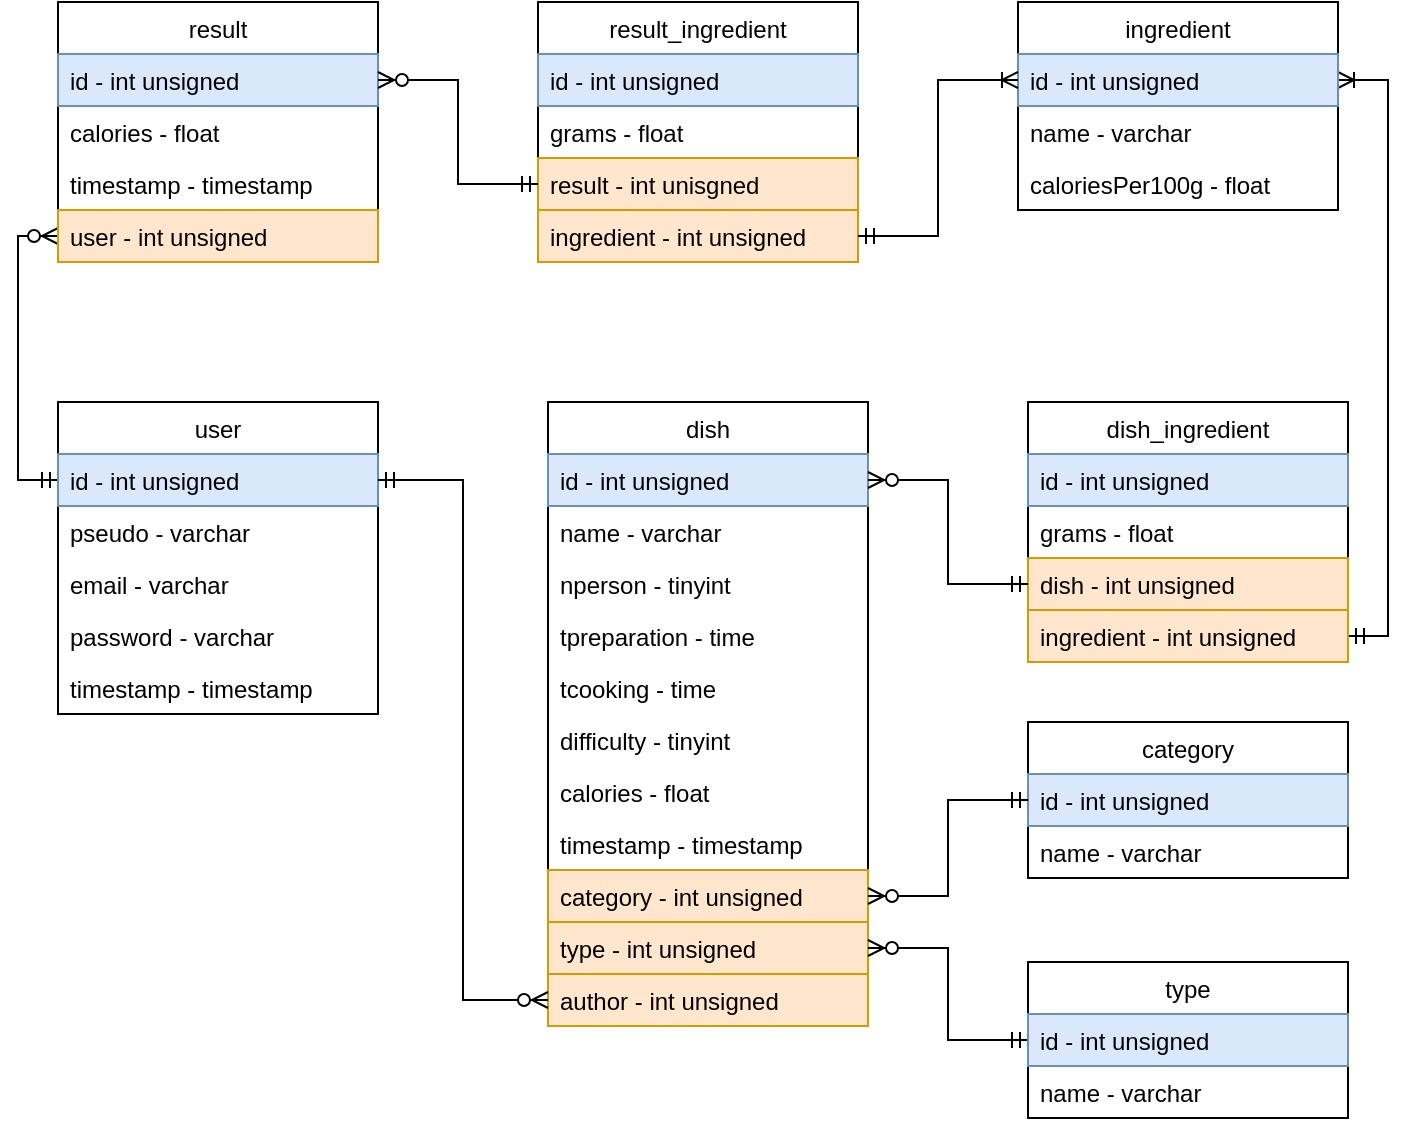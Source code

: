 <mxfile version="12.9.9" type="device"><diagram id="48UYbAcY7Ov-bog92U5c" name="Page-1"><mxGraphModel dx="1086" dy="806" grid="1" gridSize="10" guides="1" tooltips="1" connect="1" arrows="1" fold="1" page="1" pageScale="1" pageWidth="1169" pageHeight="827" math="0" shadow="0"><root><mxCell id="0"/><mxCell id="1" parent="0"/><mxCell id="a3Ff5y_dbophaupaYx4n-2" value="result_ingredient" style="swimlane;fontStyle=0;childLayout=stackLayout;horizontal=1;startSize=26;fillColor=none;horizontalStack=0;resizeParent=1;resizeParentMax=0;resizeLast=0;collapsible=1;marginBottom=0;" parent="1" vertex="1"><mxGeometry x="500" width="160" height="130" as="geometry"/></mxCell><mxCell id="a3Ff5y_dbophaupaYx4n-3" value="id - int unsigned" style="text;strokeColor=#6c8ebf;fillColor=#dae8fc;align=left;verticalAlign=top;spacingLeft=4;spacingRight=4;overflow=hidden;rotatable=0;points=[[0,0.5],[1,0.5]];portConstraint=eastwest;fontColor=#000000;" parent="a3Ff5y_dbophaupaYx4n-2" vertex="1"><mxGeometry y="26" width="160" height="26" as="geometry"/></mxCell><mxCell id="MjUZ3_e3ymeLR1fLBNp0-1" value="grams - float" style="text;align=left;verticalAlign=top;spacingLeft=4;spacingRight=4;overflow=hidden;rotatable=0;points=[[0,0.5],[1,0.5]];portConstraint=eastwest;" vertex="1" parent="a3Ff5y_dbophaupaYx4n-2"><mxGeometry y="52" width="160" height="26" as="geometry"/></mxCell><mxCell id="a3Ff5y_dbophaupaYx4n-5" value="result - int unisgned" style="text;strokeColor=#d79b00;fillColor=#ffe6cc;align=left;verticalAlign=top;spacingLeft=4;spacingRight=4;overflow=hidden;rotatable=0;points=[[0,0.5],[1,0.5]];portConstraint=eastwest;" parent="a3Ff5y_dbophaupaYx4n-2" vertex="1"><mxGeometry y="78" width="160" height="26" as="geometry"/></mxCell><mxCell id="a3Ff5y_dbophaupaYx4n-6" value="ingredient - int unsigned" style="text;strokeColor=#d79b00;fillColor=#ffe6cc;align=left;verticalAlign=top;spacingLeft=4;spacingRight=4;overflow=hidden;rotatable=0;points=[[0,0.5],[1,0.5]];portConstraint=eastwest;" parent="a3Ff5y_dbophaupaYx4n-2" vertex="1"><mxGeometry y="104" width="160" height="26" as="geometry"/></mxCell><mxCell id="9CDCevRh5JfHI_1ZqjlR-46" style="edgeStyle=orthogonalEdgeStyle;rounded=0;orthogonalLoop=1;jettySize=auto;html=1;exitX=0;exitY=0.5;exitDx=0;exitDy=0;entryX=0;entryY=0.5;entryDx=0;entryDy=0;endArrow=ERzeroToMany;endFill=1;startArrow=ERmandOne;startFill=0;" parent="1" source="9CDCevRh5JfHI_1ZqjlR-3" target="9CDCevRh5JfHI_1ZqjlR-38" edge="1"><mxGeometry relative="1" as="geometry"/></mxCell><mxCell id="9CDCevRh5JfHI_1ZqjlR-36" value="result" style="swimlane;fontStyle=0;childLayout=stackLayout;horizontal=1;startSize=26;fillColor=none;horizontalStack=0;resizeParent=1;resizeParentMax=0;resizeLast=0;collapsible=1;marginBottom=0;" parent="1" vertex="1"><mxGeometry x="260" width="160" height="130" as="geometry"/></mxCell><mxCell id="9CDCevRh5JfHI_1ZqjlR-37" value="id - int unsigned" style="text;strokeColor=#6c8ebf;fillColor=#dae8fc;align=left;verticalAlign=top;spacingLeft=4;spacingRight=4;overflow=hidden;rotatable=0;points=[[0,0.5],[1,0.5]];portConstraint=eastwest;fontColor=#000000;" parent="9CDCevRh5JfHI_1ZqjlR-36" vertex="1"><mxGeometry y="26" width="160" height="26" as="geometry"/></mxCell><mxCell id="9CDCevRh5JfHI_1ZqjlR-39" value="calories - float" style="text;strokeColor=none;fillColor=none;align=left;verticalAlign=top;spacingLeft=4;spacingRight=4;overflow=hidden;rotatable=0;points=[[0,0.5],[1,0.5]];portConstraint=eastwest;" parent="9CDCevRh5JfHI_1ZqjlR-36" vertex="1"><mxGeometry y="52" width="160" height="26" as="geometry"/></mxCell><mxCell id="9CDCevRh5JfHI_1ZqjlR-40" value="timestamp - timestamp" style="text;strokeColor=none;fillColor=none;align=left;verticalAlign=top;spacingLeft=4;spacingRight=4;overflow=hidden;rotatable=0;points=[[0,0.5],[1,0.5]];portConstraint=eastwest;" parent="9CDCevRh5JfHI_1ZqjlR-36" vertex="1"><mxGeometry y="78" width="160" height="26" as="geometry"/></mxCell><mxCell id="9CDCevRh5JfHI_1ZqjlR-38" value="user - int unsigned" style="text;strokeColor=#d79b00;fillColor=#ffe6cc;align=left;verticalAlign=top;spacingLeft=4;spacingRight=4;overflow=hidden;rotatable=0;points=[[0,0.5],[1,0.5]];portConstraint=eastwest;" parent="9CDCevRh5JfHI_1ZqjlR-36" vertex="1"><mxGeometry y="104" width="160" height="26" as="geometry"/></mxCell><mxCell id="9CDCevRh5JfHI_1ZqjlR-61" style="edgeStyle=orthogonalEdgeStyle;rounded=0;orthogonalLoop=1;jettySize=auto;html=1;exitX=1;exitY=0.5;exitDx=0;exitDy=0;entryX=1;entryY=0.5;entryDx=0;entryDy=0;startArrow=ERoneToMany;startFill=0;endArrow=ERmandOne;endFill=0;" parent="1" source="9CDCevRh5JfHI_1ZqjlR-19" target="9CDCevRh5JfHI_1ZqjlR-31" edge="1"><mxGeometry relative="1" as="geometry"/></mxCell><mxCell id="9CDCevRh5JfHI_1ZqjlR-18" value="ingredient" style="swimlane;fontStyle=0;childLayout=stackLayout;horizontal=1;startSize=26;fillColor=none;horizontalStack=0;resizeParent=1;resizeParentMax=0;resizeLast=0;collapsible=1;marginBottom=0;" parent="1" vertex="1"><mxGeometry x="740" width="160" height="104" as="geometry"/></mxCell><mxCell id="9CDCevRh5JfHI_1ZqjlR-19" value="id - int unsigned" style="text;strokeColor=#6c8ebf;fillColor=#dae8fc;align=left;verticalAlign=top;spacingLeft=4;spacingRight=4;overflow=hidden;rotatable=0;points=[[0,0.5],[1,0.5]];portConstraint=eastwest;" parent="9CDCevRh5JfHI_1ZqjlR-18" vertex="1"><mxGeometry y="26" width="160" height="26" as="geometry"/></mxCell><mxCell id="9CDCevRh5JfHI_1ZqjlR-20" value="name - varchar" style="text;strokeColor=none;fillColor=none;align=left;verticalAlign=top;spacingLeft=4;spacingRight=4;overflow=hidden;rotatable=0;points=[[0,0.5],[1,0.5]];portConstraint=eastwest;" parent="9CDCevRh5JfHI_1ZqjlR-18" vertex="1"><mxGeometry y="52" width="160" height="26" as="geometry"/></mxCell><mxCell id="9CDCevRh5JfHI_1ZqjlR-21" value="caloriesPer100g - float" style="text;strokeColor=none;fillColor=none;align=left;verticalAlign=top;spacingLeft=4;spacingRight=4;overflow=hidden;rotatable=0;points=[[0,0.5],[1,0.5]];portConstraint=eastwest;" parent="9CDCevRh5JfHI_1ZqjlR-18" vertex="1"><mxGeometry y="78" width="160" height="26" as="geometry"/></mxCell><mxCell id="a3Ff5y_dbophaupaYx4n-7" style="edgeStyle=orthogonalEdgeStyle;rounded=0;orthogonalLoop=1;jettySize=auto;html=1;exitX=1;exitY=0.5;exitDx=0;exitDy=0;entryX=0;entryY=0.5;entryDx=0;entryDy=0;endArrow=ERmandOne;endFill=0;startArrow=ERzeroToMany;startFill=1;" parent="1" source="9CDCevRh5JfHI_1ZqjlR-37" target="a3Ff5y_dbophaupaYx4n-5" edge="1"><mxGeometry relative="1" as="geometry"/></mxCell><mxCell id="a3Ff5y_dbophaupaYx4n-9" style="edgeStyle=orthogonalEdgeStyle;rounded=0;orthogonalLoop=1;jettySize=auto;html=1;exitX=0;exitY=0.5;exitDx=0;exitDy=0;entryX=1;entryY=0.5;entryDx=0;entryDy=0;startArrow=ERoneToMany;startFill=0;endArrow=ERmandOne;endFill=0;" parent="1" source="9CDCevRh5JfHI_1ZqjlR-19" target="a3Ff5y_dbophaupaYx4n-6" edge="1"><mxGeometry relative="1" as="geometry"/></mxCell><mxCell id="9CDCevRh5JfHI_1ZqjlR-2" value="user" style="swimlane;fontStyle=0;childLayout=stackLayout;horizontal=1;startSize=26;fillColor=none;horizontalStack=0;resizeParent=1;resizeParentMax=0;resizeLast=0;collapsible=1;marginBottom=0;" parent="1" vertex="1"><mxGeometry x="260" y="200" width="160" height="156" as="geometry"/></mxCell><mxCell id="9CDCevRh5JfHI_1ZqjlR-3" value="id - int unsigned" style="text;strokeColor=#6c8ebf;fillColor=#dae8fc;align=left;verticalAlign=top;spacingLeft=4;spacingRight=4;overflow=hidden;rotatable=0;points=[[0,0.5],[1,0.5]];portConstraint=eastwest;" parent="9CDCevRh5JfHI_1ZqjlR-2" vertex="1"><mxGeometry y="26" width="160" height="26" as="geometry"/></mxCell><mxCell id="9CDCevRh5JfHI_1ZqjlR-4" value="pseudo - varchar" style="text;strokeColor=none;fillColor=none;align=left;verticalAlign=top;spacingLeft=4;spacingRight=4;overflow=hidden;rotatable=0;points=[[0,0.5],[1,0.5]];portConstraint=eastwest;" parent="9CDCevRh5JfHI_1ZqjlR-2" vertex="1"><mxGeometry y="52" width="160" height="26" as="geometry"/></mxCell><mxCell id="9CDCevRh5JfHI_1ZqjlR-5" value="email - varchar" style="text;strokeColor=none;fillColor=none;align=left;verticalAlign=top;spacingLeft=4;spacingRight=4;overflow=hidden;rotatable=0;points=[[0,0.5],[1,0.5]];portConstraint=eastwest;" parent="9CDCevRh5JfHI_1ZqjlR-2" vertex="1"><mxGeometry y="78" width="160" height="26" as="geometry"/></mxCell><mxCell id="9CDCevRh5JfHI_1ZqjlR-6" value="password - varchar" style="text;strokeColor=none;fillColor=none;align=left;verticalAlign=top;spacingLeft=4;spacingRight=4;overflow=hidden;rotatable=0;points=[[0,0.5],[1,0.5]];portConstraint=eastwest;" parent="9CDCevRh5JfHI_1ZqjlR-2" vertex="1"><mxGeometry y="104" width="160" height="26" as="geometry"/></mxCell><mxCell id="9CDCevRh5JfHI_1ZqjlR-42" value="timestamp - timestamp" style="text;strokeColor=none;fillColor=none;align=left;verticalAlign=top;spacingLeft=4;spacingRight=4;overflow=hidden;rotatable=0;points=[[0,0.5],[1,0.5]];portConstraint=eastwest;" parent="9CDCevRh5JfHI_1ZqjlR-2" vertex="1"><mxGeometry y="130" width="160" height="26" as="geometry"/></mxCell><mxCell id="9CDCevRh5JfHI_1ZqjlR-7" value="dish" style="swimlane;fontStyle=0;childLayout=stackLayout;horizontal=1;startSize=26;fillColor=none;horizontalStack=0;resizeParent=1;resizeParentMax=0;resizeLast=0;collapsible=1;marginBottom=0;" parent="1" vertex="1"><mxGeometry x="505" y="200" width="160" height="312" as="geometry"/></mxCell><mxCell id="9CDCevRh5JfHI_1ZqjlR-8" value="id - int unsigned" style="text;strokeColor=#6c8ebf;fillColor=#dae8fc;align=left;verticalAlign=top;spacingLeft=4;spacingRight=4;overflow=hidden;rotatable=0;points=[[0,0.5],[1,0.5]];portConstraint=eastwest;" parent="9CDCevRh5JfHI_1ZqjlR-7" vertex="1"><mxGeometry y="26" width="160" height="26" as="geometry"/></mxCell><mxCell id="9CDCevRh5JfHI_1ZqjlR-9" value="name - varchar" style="text;strokeColor=none;fillColor=none;align=left;verticalAlign=top;spacingLeft=4;spacingRight=4;overflow=hidden;rotatable=0;points=[[0,0.5],[1,0.5]];portConstraint=eastwest;" parent="9CDCevRh5JfHI_1ZqjlR-7" vertex="1"><mxGeometry y="52" width="160" height="26" as="geometry"/></mxCell><mxCell id="9CDCevRh5JfHI_1ZqjlR-11" value="nperson - tinyint" style="text;strokeColor=none;fillColor=none;align=left;verticalAlign=top;spacingLeft=4;spacingRight=4;overflow=hidden;rotatable=0;points=[[0,0.5],[1,0.5]];portConstraint=eastwest;" parent="9CDCevRh5JfHI_1ZqjlR-7" vertex="1"><mxGeometry y="78" width="160" height="26" as="geometry"/></mxCell><mxCell id="9CDCevRh5JfHI_1ZqjlR-12" value="tpreparation - time" style="text;strokeColor=none;fillColor=none;align=left;verticalAlign=top;spacingLeft=4;spacingRight=4;overflow=hidden;rotatable=0;points=[[0,0.5],[1,0.5]];portConstraint=eastwest;" parent="9CDCevRh5JfHI_1ZqjlR-7" vertex="1"><mxGeometry y="104" width="160" height="26" as="geometry"/></mxCell><mxCell id="9CDCevRh5JfHI_1ZqjlR-13" value="tcooking - time" style="text;strokeColor=none;fillColor=none;align=left;verticalAlign=top;spacingLeft=4;spacingRight=4;overflow=hidden;rotatable=0;points=[[0,0.5],[1,0.5]];portConstraint=eastwest;" parent="9CDCevRh5JfHI_1ZqjlR-7" vertex="1"><mxGeometry y="130" width="160" height="26" as="geometry"/></mxCell><mxCell id="9CDCevRh5JfHI_1ZqjlR-14" value="difficulty - tinyint" style="text;strokeColor=none;fillColor=none;align=left;verticalAlign=top;spacingLeft=4;spacingRight=4;overflow=hidden;rotatable=0;points=[[0,0.5],[1,0.5]];portConstraint=eastwest;" parent="9CDCevRh5JfHI_1ZqjlR-7" vertex="1"><mxGeometry y="156" width="160" height="26" as="geometry"/></mxCell><mxCell id="9CDCevRh5JfHI_1ZqjlR-45" value="calories - float" style="text;strokeColor=none;fillColor=none;align=left;verticalAlign=top;spacingLeft=4;spacingRight=4;overflow=hidden;rotatable=0;points=[[0,0.5],[1,0.5]];portConstraint=eastwest;" parent="9CDCevRh5JfHI_1ZqjlR-7" vertex="1"><mxGeometry y="182" width="160" height="26" as="geometry"/></mxCell><mxCell id="9CDCevRh5JfHI_1ZqjlR-43" value="timestamp - timestamp" style="text;strokeColor=none;fillColor=none;align=left;verticalAlign=top;spacingLeft=4;spacingRight=4;overflow=hidden;rotatable=0;points=[[0,0.5],[1,0.5]];portConstraint=eastwest;" parent="9CDCevRh5JfHI_1ZqjlR-7" vertex="1"><mxGeometry y="208" width="160" height="26" as="geometry"/></mxCell><mxCell id="9CDCevRh5JfHI_1ZqjlR-16" value="category - int unsigned" style="text;strokeColor=#d79b00;fillColor=#ffe6cc;align=left;verticalAlign=top;spacingLeft=4;spacingRight=4;overflow=hidden;rotatable=0;points=[[0,0.5],[1,0.5]];portConstraint=eastwest;" parent="9CDCevRh5JfHI_1ZqjlR-7" vertex="1"><mxGeometry y="234" width="160" height="26" as="geometry"/></mxCell><mxCell id="9CDCevRh5JfHI_1ZqjlR-17" value="type - int unsigned" style="text;strokeColor=#d79b00;fillColor=#ffe6cc;align=left;verticalAlign=top;spacingLeft=4;spacingRight=4;overflow=hidden;rotatable=0;points=[[0,0.5],[1,0.5]];portConstraint=eastwest;" parent="9CDCevRh5JfHI_1ZqjlR-7" vertex="1"><mxGeometry y="260" width="160" height="26" as="geometry"/></mxCell><mxCell id="9CDCevRh5JfHI_1ZqjlR-27" value="author - int unsigned" style="text;strokeColor=#d79b00;fillColor=#ffe6cc;align=left;verticalAlign=top;spacingLeft=4;spacingRight=4;overflow=hidden;rotatable=0;points=[[0,0.5],[1,0.5]];portConstraint=eastwest;" parent="9CDCevRh5JfHI_1ZqjlR-7" vertex="1"><mxGeometry y="286" width="160" height="26" as="geometry"/></mxCell><mxCell id="9CDCevRh5JfHI_1ZqjlR-28" value="dish_ingredient" style="swimlane;fontStyle=0;childLayout=stackLayout;horizontal=1;startSize=26;fillColor=none;horizontalStack=0;resizeParent=1;resizeParentMax=0;resizeLast=0;collapsible=1;marginBottom=0;" parent="1" vertex="1"><mxGeometry x="745" y="200" width="160" height="130" as="geometry"/></mxCell><mxCell id="9CDCevRh5JfHI_1ZqjlR-29" value="id - int unsigned" style="text;strokeColor=#6c8ebf;fillColor=#dae8fc;align=left;verticalAlign=top;spacingLeft=4;spacingRight=4;overflow=hidden;rotatable=0;points=[[0,0.5],[1,0.5]];portConstraint=eastwest;" parent="9CDCevRh5JfHI_1ZqjlR-28" vertex="1"><mxGeometry y="26" width="160" height="26" as="geometry"/></mxCell><mxCell id="9CDCevRh5JfHI_1ZqjlR-44" value="grams - float" style="text;align=left;verticalAlign=top;spacingLeft=4;spacingRight=4;overflow=hidden;rotatable=0;points=[[0,0.5],[1,0.5]];portConstraint=eastwest;" parent="9CDCevRh5JfHI_1ZqjlR-28" vertex="1"><mxGeometry y="52" width="160" height="26" as="geometry"/></mxCell><mxCell id="9CDCevRh5JfHI_1ZqjlR-30" value="dish - int unsigned" style="text;strokeColor=#d79b00;fillColor=#ffe6cc;align=left;verticalAlign=top;spacingLeft=4;spacingRight=4;overflow=hidden;rotatable=0;points=[[0,0.5],[1,0.5]];portConstraint=eastwest;" parent="9CDCevRh5JfHI_1ZqjlR-28" vertex="1"><mxGeometry y="78" width="160" height="26" as="geometry"/></mxCell><mxCell id="9CDCevRh5JfHI_1ZqjlR-31" value="ingredient - int unsigned" style="text;strokeColor=#d79b00;fillColor=#ffe6cc;align=left;verticalAlign=top;spacingLeft=4;spacingRight=4;overflow=hidden;rotatable=0;points=[[0,0.5],[1,0.5]];portConstraint=eastwest;" parent="9CDCevRh5JfHI_1ZqjlR-28" vertex="1"><mxGeometry y="104" width="160" height="26" as="geometry"/></mxCell><mxCell id="9CDCevRh5JfHI_1ZqjlR-47" style="edgeStyle=orthogonalEdgeStyle;rounded=0;orthogonalLoop=1;jettySize=auto;html=1;exitX=1;exitY=0.5;exitDx=0;exitDy=0;entryX=0;entryY=0.5;entryDx=0;entryDy=0;startArrow=ERmandOne;startFill=0;endArrow=ERzeroToMany;endFill=1;" parent="1" source="9CDCevRh5JfHI_1ZqjlR-3" target="9CDCevRh5JfHI_1ZqjlR-27" edge="1"><mxGeometry relative="1" as="geometry"/></mxCell><mxCell id="9CDCevRh5JfHI_1ZqjlR-48" value="category" style="swimlane;fontStyle=0;childLayout=stackLayout;horizontal=1;startSize=26;fillColor=none;horizontalStack=0;resizeParent=1;resizeParentMax=0;resizeLast=0;collapsible=1;marginBottom=0;" parent="1" vertex="1"><mxGeometry x="745" y="360" width="160" height="78" as="geometry"/></mxCell><mxCell id="9CDCevRh5JfHI_1ZqjlR-49" value="id - int unsigned" style="text;strokeColor=#6c8ebf;fillColor=#dae8fc;align=left;verticalAlign=top;spacingLeft=4;spacingRight=4;overflow=hidden;rotatable=0;points=[[0,0.5],[1,0.5]];portConstraint=eastwest;" parent="9CDCevRh5JfHI_1ZqjlR-48" vertex="1"><mxGeometry y="26" width="160" height="26" as="geometry"/></mxCell><mxCell id="9CDCevRh5JfHI_1ZqjlR-50" value="name - varchar" style="text;strokeColor=none;fillColor=none;align=left;verticalAlign=top;spacingLeft=4;spacingRight=4;overflow=hidden;rotatable=0;points=[[0,0.5],[1,0.5]];portConstraint=eastwest;" parent="9CDCevRh5JfHI_1ZqjlR-48" vertex="1"><mxGeometry y="52" width="160" height="26" as="geometry"/></mxCell><mxCell id="9CDCevRh5JfHI_1ZqjlR-56" style="edgeStyle=orthogonalEdgeStyle;rounded=0;orthogonalLoop=1;jettySize=auto;html=1;exitX=0;exitY=0.5;exitDx=0;exitDy=0;entryX=1;entryY=0.5;entryDx=0;entryDy=0;startArrow=ERmandOne;startFill=0;endArrow=ERzeroToMany;endFill=1;" parent="1" source="9CDCevRh5JfHI_1ZqjlR-52" target="9CDCevRh5JfHI_1ZqjlR-17" edge="1"><mxGeometry relative="1" as="geometry"/></mxCell><mxCell id="9CDCevRh5JfHI_1ZqjlR-52" value="type" style="swimlane;fontStyle=0;childLayout=stackLayout;horizontal=1;startSize=26;fillColor=none;horizontalStack=0;resizeParent=1;resizeParentMax=0;resizeLast=0;collapsible=1;marginBottom=0;" parent="1" vertex="1"><mxGeometry x="745" y="480" width="160" height="78" as="geometry"/></mxCell><mxCell id="9CDCevRh5JfHI_1ZqjlR-53" value="id - int unsigned" style="text;strokeColor=#6c8ebf;fillColor=#dae8fc;align=left;verticalAlign=top;spacingLeft=4;spacingRight=4;overflow=hidden;rotatable=0;points=[[0,0.5],[1,0.5]];portConstraint=eastwest;" parent="9CDCevRh5JfHI_1ZqjlR-52" vertex="1"><mxGeometry y="26" width="160" height="26" as="geometry"/></mxCell><mxCell id="9CDCevRh5JfHI_1ZqjlR-54" value="name - varchar" style="text;strokeColor=none;fillColor=none;align=left;verticalAlign=top;spacingLeft=4;spacingRight=4;overflow=hidden;rotatable=0;points=[[0,0.5],[1,0.5]];portConstraint=eastwest;" parent="9CDCevRh5JfHI_1ZqjlR-52" vertex="1"><mxGeometry y="52" width="160" height="26" as="geometry"/></mxCell><mxCell id="9CDCevRh5JfHI_1ZqjlR-57" style="edgeStyle=orthogonalEdgeStyle;rounded=0;orthogonalLoop=1;jettySize=auto;html=1;exitX=0;exitY=0.5;exitDx=0;exitDy=0;entryX=1;entryY=0.5;entryDx=0;entryDy=0;startArrow=ERmandOne;startFill=0;endArrow=ERzeroToMany;endFill=1;" parent="1" source="9CDCevRh5JfHI_1ZqjlR-49" target="9CDCevRh5JfHI_1ZqjlR-16" edge="1"><mxGeometry relative="1" as="geometry"/></mxCell><mxCell id="9CDCevRh5JfHI_1ZqjlR-60" style="edgeStyle=orthogonalEdgeStyle;rounded=0;orthogonalLoop=1;jettySize=auto;html=1;exitX=1;exitY=0.5;exitDx=0;exitDy=0;entryX=0;entryY=0.5;entryDx=0;entryDy=0;startArrow=ERzeroToMany;startFill=1;endArrow=ERmandOne;endFill=0;" parent="1" source="9CDCevRh5JfHI_1ZqjlR-8" target="9CDCevRh5JfHI_1ZqjlR-30" edge="1"><mxGeometry relative="1" as="geometry"/></mxCell></root></mxGraphModel></diagram></mxfile>